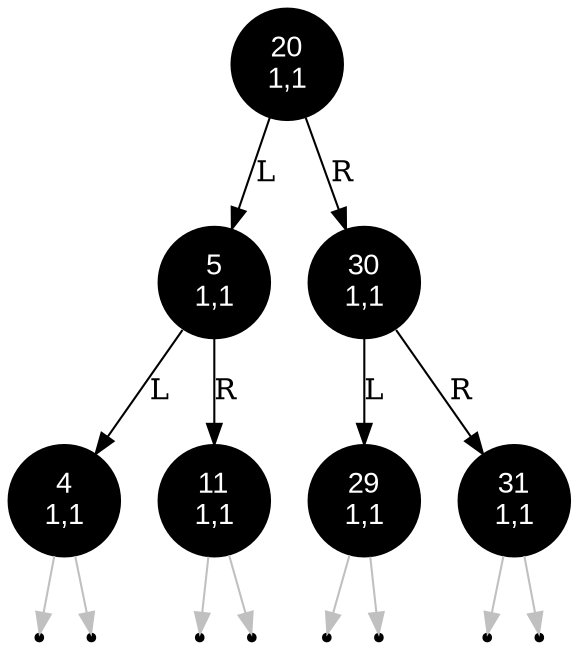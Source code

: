 digraph LLRBTree {
  node [shape=circle, fontname="Arial"];
  edge [arrowhead=normal];

  20 [label="20\n1,1", style=filled, fillcolor=black, fontcolor=white];
  20 -> 5 [label="L"];
  20 -> 30 [label="R"];
  5 [label="5\n1,1", style=filled, fillcolor=black, fontcolor=white];
  5 -> 4 [label="L"];
  5 -> 11 [label="R"];
  30 [label="30\n1,1", style=filled, fillcolor=black, fontcolor=white];
  30 -> 29 [label="L"];
  30 -> 31 [label="R"];
  4 [label="4\n1,1", style=filled, fillcolor=black, fontcolor=white];
  null4L [shape=point];
  4 -> null4L [color=gray];
  null4R [shape=point];
  4 -> null4R [color=gray];
  11 [label="11\n1,1", style=filled, fillcolor=black, fontcolor=white];
  null11L [shape=point];
  11 -> null11L [color=gray];
  null11R [shape=point];
  11 -> null11R [color=gray];
  29 [label="29\n1,1", style=filled, fillcolor=black, fontcolor=white];
  null29L [shape=point];
  29 -> null29L [color=gray];
  null29R [shape=point];
  29 -> null29R [color=gray];
  31 [label="31\n1,1", style=filled, fillcolor=black, fontcolor=white];
  null31L [shape=point];
  31 -> null31L [color=gray];
  null31R [shape=point];
  31 -> null31R [color=gray];
}
